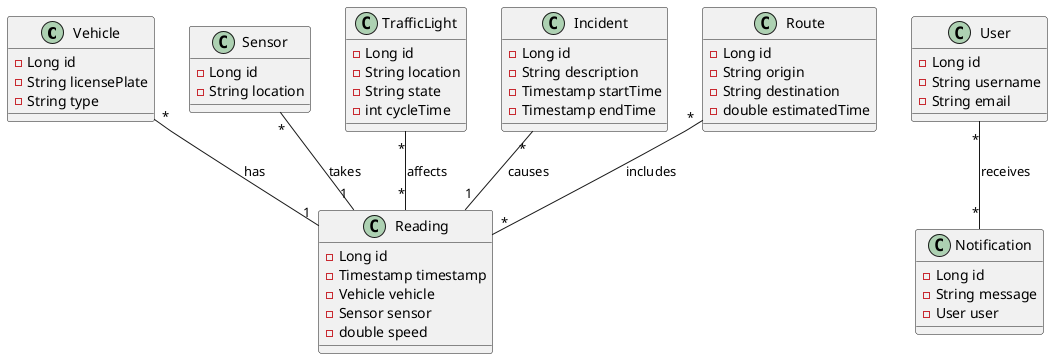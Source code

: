 @startuml
class Vehicle {
  - Long id
  - String licensePlate
  - String type
}

class Sensor {
  - Long id
  - String location
}

class Reading {
  - Long id
  - Timestamp timestamp
  - Vehicle vehicle
  - Sensor sensor
  - double speed
}

class TrafficLight {
  - Long id
  - String location
  - String state
  - int cycleTime
}

class Incident {
  - Long id
  - String description
  - Timestamp startTime
  - Timestamp endTime
}

class Route {
  - Long id
  - String origin
  - String destination
  - double estimatedTime
}

class User {
  - Long id
  - String username
  - String email
}

class Notification {
  - Long id
  - String message
  - User user
}

Vehicle "*" -- "1" Reading : has
Sensor "*" -- "1" Reading : takes
TrafficLight "*" -- "*" Reading : affects
Incident "*" -- "1" Reading : causes
Route "*" -- "*" Reading : includes
User "*" -- "*" Notification : receives

@enduml